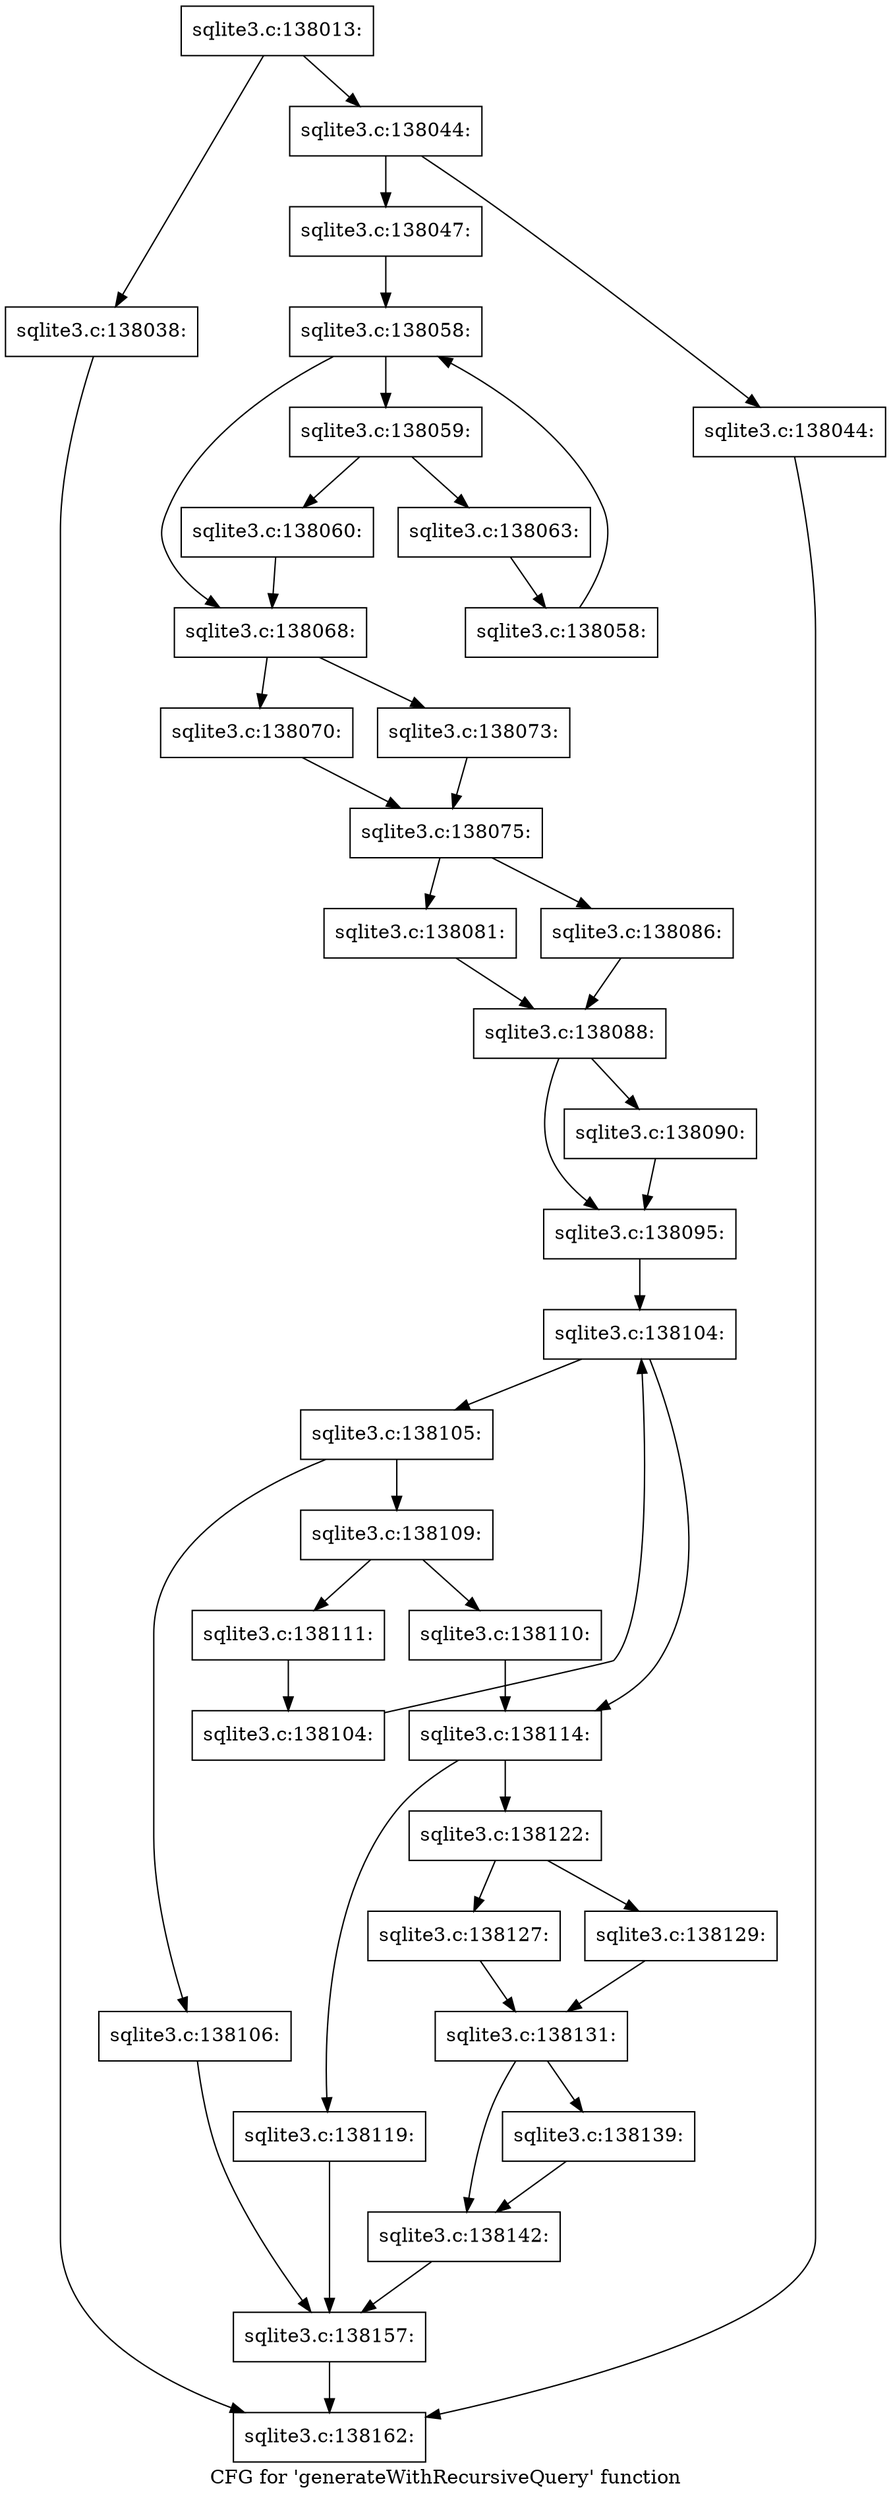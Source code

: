digraph "CFG for 'generateWithRecursiveQuery' function" {
	label="CFG for 'generateWithRecursiveQuery' function";

	Node0x55c0f93f2000 [shape=record,label="{sqlite3.c:138013:}"];
	Node0x55c0f93f2000 -> Node0x55c0f9426670;
	Node0x55c0f93f2000 -> Node0x55c0f94266c0;
	Node0x55c0f9426670 [shape=record,label="{sqlite3.c:138038:}"];
	Node0x55c0f9426670 -> Node0x55c0f9420450;
	Node0x55c0f94266c0 [shape=record,label="{sqlite3.c:138044:}"];
	Node0x55c0f94266c0 -> Node0x55c0f9427010;
	Node0x55c0f94266c0 -> Node0x55c0f9427060;
	Node0x55c0f9427010 [shape=record,label="{sqlite3.c:138044:}"];
	Node0x55c0f9427010 -> Node0x55c0f9420450;
	Node0x55c0f9427060 [shape=record,label="{sqlite3.c:138047:}"];
	Node0x55c0f9427060 -> Node0x55c0f9429140;
	Node0x55c0f9429140 [shape=record,label="{sqlite3.c:138058:}"];
	Node0x55c0f9429140 -> Node0x55c0f9429360;
	Node0x55c0f9429140 -> Node0x55c0f9427240;
	Node0x55c0f9429360 [shape=record,label="{sqlite3.c:138059:}"];
	Node0x55c0f9429360 -> Node0x55c0f94298b0;
	Node0x55c0f9429360 -> Node0x55c0f9429900;
	Node0x55c0f94298b0 [shape=record,label="{sqlite3.c:138060:}"];
	Node0x55c0f94298b0 -> Node0x55c0f9427240;
	Node0x55c0f9429900 [shape=record,label="{sqlite3.c:138063:}"];
	Node0x55c0f9429900 -> Node0x55c0f94292d0;
	Node0x55c0f94292d0 [shape=record,label="{sqlite3.c:138058:}"];
	Node0x55c0f94292d0 -> Node0x55c0f9429140;
	Node0x55c0f9427240 [shape=record,label="{sqlite3.c:138068:}"];
	Node0x55c0f9427240 -> Node0x55c0f942b1c0;
	Node0x55c0f9427240 -> Node0x55c0f942b260;
	Node0x55c0f942b1c0 [shape=record,label="{sqlite3.c:138070:}"];
	Node0x55c0f942b1c0 -> Node0x55c0f942b210;
	Node0x55c0f942b260 [shape=record,label="{sqlite3.c:138073:}"];
	Node0x55c0f942b260 -> Node0x55c0f942b210;
	Node0x55c0f942b210 [shape=record,label="{sqlite3.c:138075:}"];
	Node0x55c0f942b210 -> Node0x55c0f942cec0;
	Node0x55c0f942b210 -> Node0x55c0f942d000;
	Node0x55c0f942cec0 [shape=record,label="{sqlite3.c:138081:}"];
	Node0x55c0f942cec0 -> Node0x55c0f942cfb0;
	Node0x55c0f942d000 [shape=record,label="{sqlite3.c:138086:}"];
	Node0x55c0f942d000 -> Node0x55c0f942cfb0;
	Node0x55c0f942cfb0 [shape=record,label="{sqlite3.c:138088:}"];
	Node0x55c0f942cfb0 -> Node0x55c0f63a86c0;
	Node0x55c0f942cfb0 -> Node0x55c0f942dd10;
	Node0x55c0f63a86c0 [shape=record,label="{sqlite3.c:138090:}"];
	Node0x55c0f63a86c0 -> Node0x55c0f942dd10;
	Node0x55c0f942dd10 [shape=record,label="{sqlite3.c:138095:}"];
	Node0x55c0f942dd10 -> Node0x55c0f942fe70;
	Node0x55c0f942fe70 [shape=record,label="{sqlite3.c:138104:}"];
	Node0x55c0f942fe70 -> Node0x55c0f9430090;
	Node0x55c0f942fe70 -> Node0x55c0f942fc50;
	Node0x55c0f9430090 [shape=record,label="{sqlite3.c:138105:}"];
	Node0x55c0f9430090 -> Node0x55c0f9430440;
	Node0x55c0f9430090 -> Node0x55c0f9430490;
	Node0x55c0f9430440 [shape=record,label="{sqlite3.c:138106:}"];
	Node0x55c0f9430440 -> Node0x55c0f9431450;
	Node0x55c0f9430490 [shape=record,label="{sqlite3.c:138109:}"];
	Node0x55c0f9430490 -> Node0x55c0f94318c0;
	Node0x55c0f9430490 -> Node0x55c0f9431910;
	Node0x55c0f94318c0 [shape=record,label="{sqlite3.c:138110:}"];
	Node0x55c0f94318c0 -> Node0x55c0f942fc50;
	Node0x55c0f9431910 [shape=record,label="{sqlite3.c:138111:}"];
	Node0x55c0f9431910 -> Node0x55c0f9430000;
	Node0x55c0f9430000 [shape=record,label="{sqlite3.c:138104:}"];
	Node0x55c0f9430000 -> Node0x55c0f942fe70;
	Node0x55c0f942fc50 [shape=record,label="{sqlite3.c:138114:}"];
	Node0x55c0f942fc50 -> Node0x55c0f9433490;
	Node0x55c0f942fc50 -> Node0x55c0f94334e0;
	Node0x55c0f9433490 [shape=record,label="{sqlite3.c:138119:}"];
	Node0x55c0f9433490 -> Node0x55c0f9431450;
	Node0x55c0f94334e0 [shape=record,label="{sqlite3.c:138122:}"];
	Node0x55c0f94334e0 -> Node0x55c0f9433f00;
	Node0x55c0f94334e0 -> Node0x55c0f9433fa0;
	Node0x55c0f9433f00 [shape=record,label="{sqlite3.c:138127:}"];
	Node0x55c0f9433f00 -> Node0x55c0f9433f50;
	Node0x55c0f9433fa0 [shape=record,label="{sqlite3.c:138129:}"];
	Node0x55c0f9433fa0 -> Node0x55c0f9433f50;
	Node0x55c0f9433f50 [shape=record,label="{sqlite3.c:138131:}"];
	Node0x55c0f9433f50 -> Node0x55c0f63a5230;
	Node0x55c0f9433f50 -> Node0x55c0f9434770;
	Node0x55c0f63a5230 [shape=record,label="{sqlite3.c:138139:}"];
	Node0x55c0f63a5230 -> Node0x55c0f9434770;
	Node0x55c0f9434770 [shape=record,label="{sqlite3.c:138142:}"];
	Node0x55c0f9434770 -> Node0x55c0f9431450;
	Node0x55c0f9431450 [shape=record,label="{sqlite3.c:138157:}"];
	Node0x55c0f9431450 -> Node0x55c0f9420450;
	Node0x55c0f9420450 [shape=record,label="{sqlite3.c:138162:}"];
}
